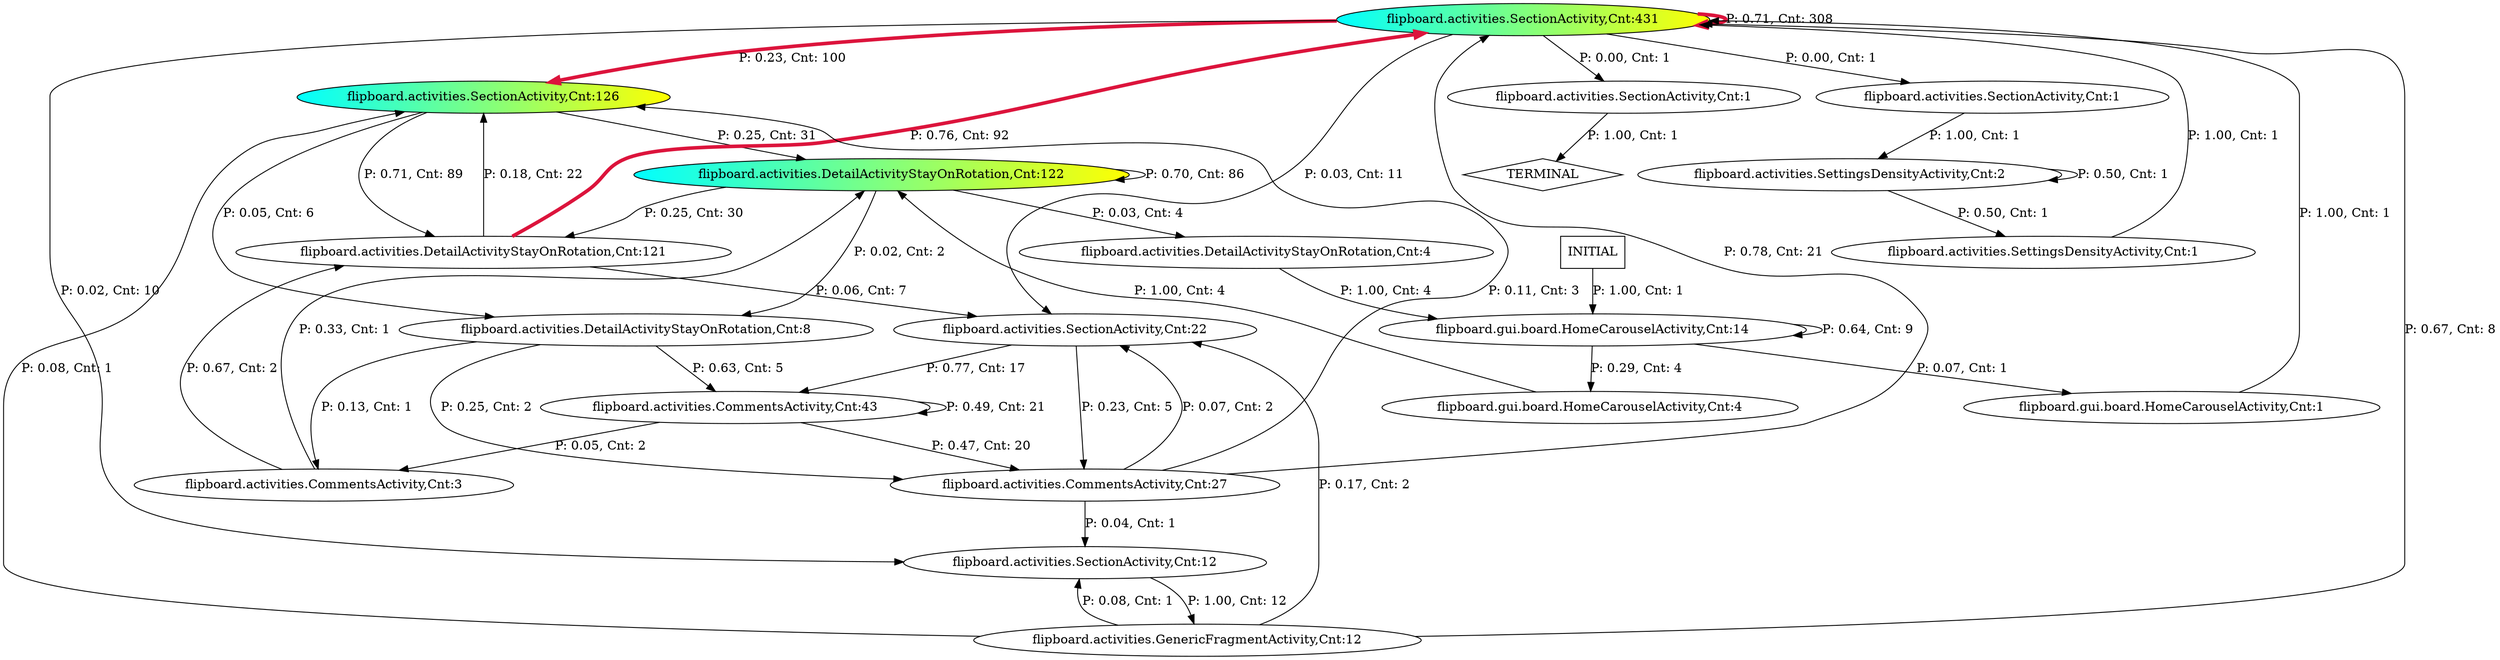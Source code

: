 digraph G {
  13 [label="flipboard.activities.SectionActivity,Cnt:431", fillcolor="cyan:yellow", style="filled"];
  12 [label="flipboard.activities.SectionActivity,Cnt:126", fillcolor="cyan:yellow", style="filled"];
  6 [label="flipboard.activities.DetailActivityStayOnRotation,Cnt:122", fillcolor="cyan:yellow", style="filled"];
  5 [label="flipboard.activities.DetailActivityStayOnRotation,Cnt:121"];
  1 [label="flipboard.activities.CommentsActivity,Cnt:43"];
  2 [label="flipboard.activities.CommentsActivity,Cnt:27"];
  11 [label="flipboard.activities.SectionActivity,Cnt:22"];
  18 [label="flipboard.gui.board.HomeCarouselActivity,Cnt:14"];
  7 [label="flipboard.activities.GenericFragmentActivity,Cnt:12"];
  8 [label="flipboard.activities.SectionActivity,Cnt:12"];
  4 [label="flipboard.activities.DetailActivityStayOnRotation,Cnt:8"];
  3 [label="flipboard.activities.DetailActivityStayOnRotation,Cnt:4"];
  16 [label="flipboard.gui.board.HomeCarouselActivity,Cnt:4"];
  0 [label="flipboard.activities.CommentsActivity,Cnt:3"];
  15 [label="flipboard.activities.SettingsDensityActivity,Cnt:2"];
  9 [label="flipboard.activities.SectionActivity,Cnt:1"];
  10 [label="flipboard.activities.SectionActivity,Cnt:1"];
  14 [label="flipboard.activities.SettingsDensityActivity,Cnt:1"];
  17 [label="flipboard.gui.board.HomeCarouselActivity,Cnt:1"];
  19 [label="TERMINAL",shape=diamond];
  20 [label="INITIAL",shape=box];
13->13 [label="P: 0.71, Cnt: 308", color="crimson", penwidth=4];
13->12 [label="P: 0.23, Cnt: 100", color="crimson", penwidth=4];
5->13 [label="P: 0.76, Cnt: 92", color="crimson", penwidth=4];
12->5 [label="P: 0.71, Cnt: 89"];
6->6 [label="P: 0.70, Cnt: 86"];
12->6 [label="P: 0.25, Cnt: 31"];
6->5 [label="P: 0.25, Cnt: 30"];
5->12 [label="P: 0.18, Cnt: 22"];
1->1 [label="P: 0.49, Cnt: 21"];
2->13 [label="P: 0.78, Cnt: 21"];
1->2 [label="P: 0.47, Cnt: 20"];
11->1 [label="P: 0.77, Cnt: 17"];
8->7 [label="P: 1.00, Cnt: 12"];
13->11 [label="P: 0.03, Cnt: 11"];
13->8 [label="P: 0.02, Cnt: 10"];
18->18 [label="P: 0.64, Cnt: 9"];
7->13 [label="P: 0.67, Cnt: 8"];
5->11 [label="P: 0.06, Cnt: 7"];
12->4 [label="P: 0.05, Cnt: 6"];
4->1 [label="P: 0.63, Cnt: 5"];
11->2 [label="P: 0.23, Cnt: 5"];
3->18 [label="P: 1.00, Cnt: 4"];
6->3 [label="P: 0.03, Cnt: 4"];
16->6 [label="P: 1.00, Cnt: 4"];
18->16 [label="P: 0.29, Cnt: 4"];
2->12 [label="P: 0.11, Cnt: 3"];
0->5 [label="P: 0.67, Cnt: 2"];
1->0 [label="P: 0.05, Cnt: 2"];
2->11 [label="P: 0.07, Cnt: 2"];
4->2 [label="P: 0.25, Cnt: 2"];
6->4 [label="P: 0.02, Cnt: 2"];
7->11 [label="P: 0.17, Cnt: 2"];
0->6 [label="P: 0.33, Cnt: 1"];
2->8 [label="P: 0.04, Cnt: 1"];
4->0 [label="P: 0.13, Cnt: 1"];
7->8 [label="P: 0.08, Cnt: 1"];
7->12 [label="P: 0.08, Cnt: 1"];
9->15 [label="P: 1.00, Cnt: 1"];
10->19 [label="P: 1.00, Cnt: 1"];
13->9 [label="P: 0.00, Cnt: 1"];
13->10 [label="P: 0.00, Cnt: 1"];
14->13 [label="P: 1.00, Cnt: 1"];
15->14 [label="P: 0.50, Cnt: 1"];
15->15 [label="P: 0.50, Cnt: 1"];
17->13 [label="P: 1.00, Cnt: 1"];
18->17 [label="P: 0.07, Cnt: 1"];
20->18 [label="P: 1.00, Cnt: 1"];
}
